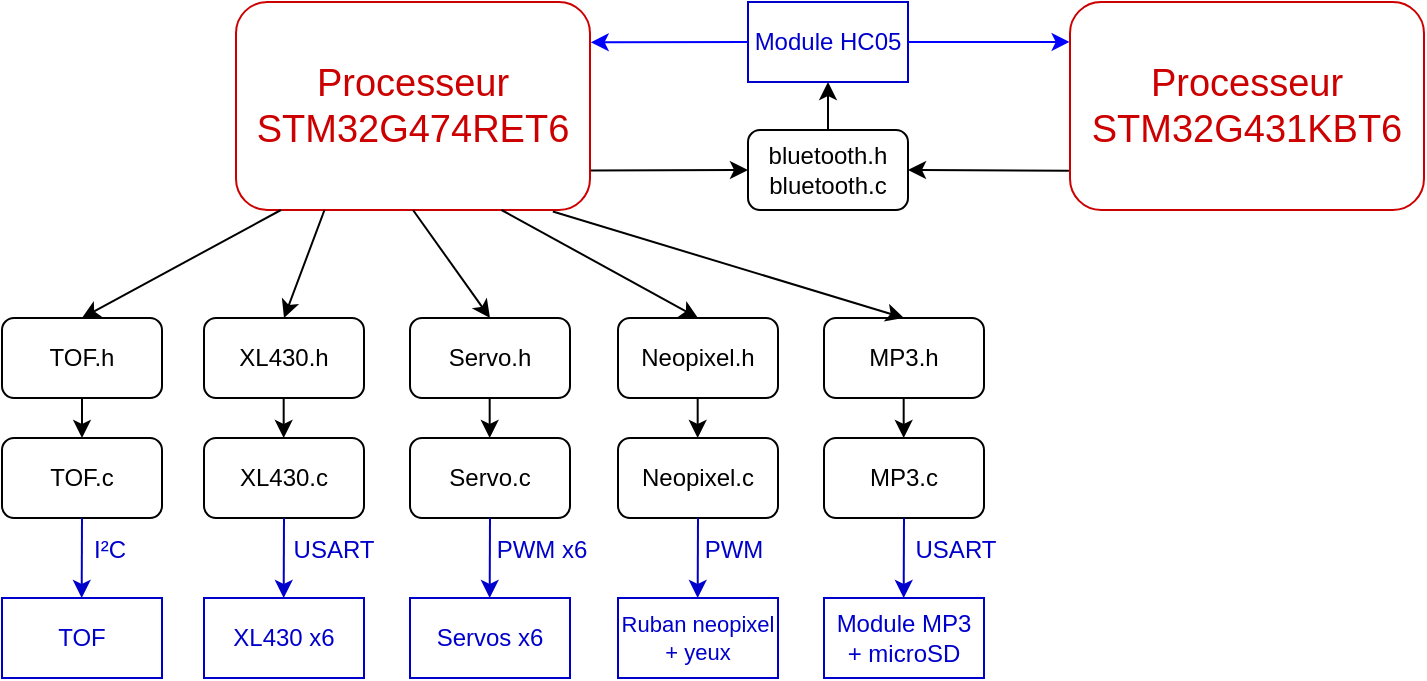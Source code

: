 <mxfile version="26.0.16">
  <diagram name="Page-1" id="YYvOcuvJlGanwff1w4KF">
    <mxGraphModel dx="1190" dy="687" grid="1" gridSize="8" guides="1" tooltips="1" connect="1" arrows="1" fold="1" page="1" pageScale="1" pageWidth="1100" pageHeight="1700" math="0" shadow="0">
      <root>
        <mxCell id="0" />
        <mxCell id="1" parent="0" />
        <mxCell id="335l0VnZli1X-sv9pP9R-2" value="&lt;div style=&quot;font-size: 19px;&quot;&gt;&lt;font style=&quot;font-size: 19px;&quot; color=&quot;#cc0000&quot;&gt;Processeur&lt;/font&gt;&lt;/div&gt;&lt;div style=&quot;font-size: 19px;&quot;&gt;&lt;font style=&quot;font-size: 19px;&quot; color=&quot;#cc0000&quot;&gt;STM32G474RET6&lt;/font&gt;&lt;font style=&quot;font-size: 19px;&quot; color=&quot;#cc0000&quot;&gt;&lt;br&gt;&lt;/font&gt;&lt;/div&gt;" style="rounded=1;whiteSpace=wrap;html=1;strokeColor=#CC0000;" parent="1" vertex="1">
          <mxGeometry x="263" y="112" width="177" height="104" as="geometry" />
        </mxCell>
        <mxCell id="335l0VnZli1X-sv9pP9R-5" value="TOF.h" style="rounded=1;whiteSpace=wrap;html=1;" parent="1" vertex="1">
          <mxGeometry x="146" y="270" width="80" height="40" as="geometry" />
        </mxCell>
        <mxCell id="335l0VnZli1X-sv9pP9R-6" value="TOF.c" style="rounded=1;whiteSpace=wrap;html=1;" parent="1" vertex="1">
          <mxGeometry x="146" y="330" width="80" height="40" as="geometry" />
        </mxCell>
        <mxCell id="335l0VnZli1X-sv9pP9R-7" value="&lt;font color=&quot;#0000cc&quot;&gt;TOF&lt;/font&gt;" style="rounded=0;whiteSpace=wrap;html=1;strokeColor=#0000CC;" parent="1" vertex="1">
          <mxGeometry x="146" y="410" width="80" height="40" as="geometry" />
        </mxCell>
        <mxCell id="335l0VnZli1X-sv9pP9R-8" value="XL430.h" style="rounded=1;whiteSpace=wrap;html=1;" parent="1" vertex="1">
          <mxGeometry x="247" y="270" width="80" height="40" as="geometry" />
        </mxCell>
        <mxCell id="335l0VnZli1X-sv9pP9R-9" value="XL430.c" style="rounded=1;whiteSpace=wrap;html=1;" parent="1" vertex="1">
          <mxGeometry x="247" y="330" width="80" height="40" as="geometry" />
        </mxCell>
        <mxCell id="335l0VnZli1X-sv9pP9R-10" value="&lt;font color=&quot;#0000cc&quot;&gt;XL430 x6&lt;/font&gt;" style="rounded=0;whiteSpace=wrap;html=1;strokeColor=#0000CC;" parent="1" vertex="1">
          <mxGeometry x="247" y="410" width="80" height="40" as="geometry" />
        </mxCell>
        <mxCell id="335l0VnZli1X-sv9pP9R-11" value="Servo.h" style="rounded=1;whiteSpace=wrap;html=1;" parent="1" vertex="1">
          <mxGeometry x="350" y="270" width="80" height="40" as="geometry" />
        </mxCell>
        <mxCell id="335l0VnZli1X-sv9pP9R-12" value="Servo.c" style="rounded=1;whiteSpace=wrap;html=1;" parent="1" vertex="1">
          <mxGeometry x="350" y="330" width="80" height="40" as="geometry" />
        </mxCell>
        <mxCell id="335l0VnZli1X-sv9pP9R-13" value="&lt;font color=&quot;#0000cc&quot;&gt;Servos x6&lt;/font&gt;" style="rounded=0;whiteSpace=wrap;html=1;strokeColor=#0000CC;" parent="1" vertex="1">
          <mxGeometry x="350" y="410" width="80" height="40" as="geometry" />
        </mxCell>
        <mxCell id="335l0VnZli1X-sv9pP9R-14" value="Neopixel.h" style="rounded=1;whiteSpace=wrap;html=1;" parent="1" vertex="1">
          <mxGeometry x="454" y="270" width="80" height="40" as="geometry" />
        </mxCell>
        <mxCell id="335l0VnZli1X-sv9pP9R-15" value="Neopixel.c" style="rounded=1;whiteSpace=wrap;html=1;" parent="1" vertex="1">
          <mxGeometry x="454" y="330" width="80" height="40" as="geometry" />
        </mxCell>
        <mxCell id="335l0VnZli1X-sv9pP9R-16" value="&lt;div style=&quot;font-size: 11px;&quot;&gt;&lt;font style=&quot;font-size: 11px;&quot; color=&quot;#0000cc&quot;&gt;Ruban neopixel&lt;/font&gt;&lt;/div&gt;&lt;div style=&quot;font-size: 11px;&quot;&gt;&lt;font style=&quot;font-size: 11px;&quot; color=&quot;#0000cc&quot;&gt;+ yeux&lt;/font&gt;&lt;font style=&quot;font-size: 11px;&quot;&gt;&lt;br&gt;&lt;/font&gt;&lt;/div&gt;" style="rounded=0;whiteSpace=wrap;html=1;strokeColor=#0000CC;" parent="1" vertex="1">
          <mxGeometry x="454" y="410" width="80" height="40" as="geometry" />
        </mxCell>
        <mxCell id="335l0VnZli1X-sv9pP9R-17" value="MP3.h" style="rounded=1;whiteSpace=wrap;html=1;" parent="1" vertex="1">
          <mxGeometry x="557" y="270" width="80" height="40" as="geometry" />
        </mxCell>
        <mxCell id="335l0VnZli1X-sv9pP9R-18" value="MP3.c" style="rounded=1;whiteSpace=wrap;html=1;" parent="1" vertex="1">
          <mxGeometry x="557" y="330" width="80" height="40" as="geometry" />
        </mxCell>
        <mxCell id="335l0VnZli1X-sv9pP9R-19" value="&lt;div&gt;&lt;font color=&quot;#0000cc&quot;&gt;Module MP3&lt;/font&gt;&lt;/div&gt;&lt;div&gt;&lt;font color=&quot;#0000cc&quot;&gt;+ microSD&lt;/font&gt;&lt;br&gt;&lt;/div&gt;" style="rounded=0;whiteSpace=wrap;html=1;strokeColor=#0000CC;" parent="1" vertex="1">
          <mxGeometry x="557" y="410" width="80" height="40" as="geometry" />
        </mxCell>
        <mxCell id="335l0VnZli1X-sv9pP9R-21" value="" style="endArrow=classic;html=1;rounded=0;entryX=0.5;entryY=0;entryDx=0;entryDy=0;exitX=0.127;exitY=1;exitDx=0;exitDy=0;exitPerimeter=0;" parent="1" source="335l0VnZli1X-sv9pP9R-2" target="335l0VnZli1X-sv9pP9R-5" edge="1">
          <mxGeometry width="50" height="50" relative="1" as="geometry">
            <mxPoint x="460" y="320" as="sourcePoint" />
            <mxPoint x="510" y="270" as="targetPoint" />
          </mxGeometry>
        </mxCell>
        <mxCell id="335l0VnZli1X-sv9pP9R-22" value="" style="endArrow=classic;html=1;rounded=0;entryX=0.5;entryY=0;entryDx=0;entryDy=0;exitX=0.25;exitY=1;exitDx=0;exitDy=0;" parent="1" source="335l0VnZli1X-sv9pP9R-2" target="335l0VnZli1X-sv9pP9R-8" edge="1">
          <mxGeometry width="50" height="50" relative="1" as="geometry">
            <mxPoint x="350" y="220" as="sourcePoint" />
            <mxPoint x="510" y="270" as="targetPoint" />
          </mxGeometry>
        </mxCell>
        <mxCell id="335l0VnZli1X-sv9pP9R-23" value="" style="endArrow=classic;html=1;rounded=0;entryX=0.5;entryY=0;entryDx=0;entryDy=0;exitX=0.5;exitY=1;exitDx=0;exitDy=0;" parent="1" source="335l0VnZli1X-sv9pP9R-2" target="335l0VnZli1X-sv9pP9R-11" edge="1">
          <mxGeometry width="50" height="50" relative="1" as="geometry">
            <mxPoint x="460" y="320" as="sourcePoint" />
            <mxPoint x="510" y="270" as="targetPoint" />
          </mxGeometry>
        </mxCell>
        <mxCell id="335l0VnZli1X-sv9pP9R-24" value="" style="endArrow=classic;html=1;rounded=0;entryX=0.5;entryY=0;entryDx=0;entryDy=0;exitX=0.75;exitY=1;exitDx=0;exitDy=0;" parent="1" source="335l0VnZli1X-sv9pP9R-2" target="335l0VnZli1X-sv9pP9R-14" edge="1">
          <mxGeometry width="50" height="50" relative="1" as="geometry">
            <mxPoint x="460" y="320" as="sourcePoint" />
            <mxPoint x="510" y="270" as="targetPoint" />
          </mxGeometry>
        </mxCell>
        <mxCell id="335l0VnZli1X-sv9pP9R-25" value="" style="endArrow=classic;html=1;rounded=0;entryX=0.5;entryY=0;entryDx=0;entryDy=0;exitX=0.895;exitY=1.007;exitDx=0;exitDy=0;exitPerimeter=0;" parent="1" source="335l0VnZli1X-sv9pP9R-2" target="335l0VnZli1X-sv9pP9R-17" edge="1">
          <mxGeometry width="50" height="50" relative="1" as="geometry">
            <mxPoint x="460" y="320" as="sourcePoint" />
            <mxPoint x="510" y="270" as="targetPoint" />
          </mxGeometry>
        </mxCell>
        <mxCell id="335l0VnZli1X-sv9pP9R-26" value="" style="endArrow=classic;html=1;rounded=0;entryX=0.5;entryY=0;entryDx=0;entryDy=0;exitX=0.5;exitY=1;exitDx=0;exitDy=0;" parent="1" source="335l0VnZli1X-sv9pP9R-5" target="335l0VnZli1X-sv9pP9R-6" edge="1">
          <mxGeometry width="50" height="50" relative="1" as="geometry">
            <mxPoint x="446" y="340" as="sourcePoint" />
            <mxPoint x="496" y="290" as="targetPoint" />
          </mxGeometry>
        </mxCell>
        <mxCell id="335l0VnZli1X-sv9pP9R-27" value="" style="endArrow=classic;html=1;rounded=0;entryX=0.5;entryY=0;entryDx=0;entryDy=0;exitX=0.5;exitY=1;exitDx=0;exitDy=0;" parent="1" edge="1">
          <mxGeometry width="50" height="50" relative="1" as="geometry">
            <mxPoint x="286.84" y="310" as="sourcePoint" />
            <mxPoint x="286.84" y="330" as="targetPoint" />
          </mxGeometry>
        </mxCell>
        <mxCell id="335l0VnZli1X-sv9pP9R-28" value="" style="endArrow=classic;html=1;rounded=0;entryX=0.5;entryY=0;entryDx=0;entryDy=0;exitX=0.5;exitY=1;exitDx=0;exitDy=0;" parent="1" edge="1">
          <mxGeometry width="50" height="50" relative="1" as="geometry">
            <mxPoint x="389.84" y="310" as="sourcePoint" />
            <mxPoint x="389.84" y="330" as="targetPoint" />
          </mxGeometry>
        </mxCell>
        <mxCell id="335l0VnZli1X-sv9pP9R-29" value="" style="endArrow=classic;html=1;rounded=0;entryX=0.5;entryY=0;entryDx=0;entryDy=0;exitX=0.5;exitY=1;exitDx=0;exitDy=0;" parent="1" edge="1">
          <mxGeometry width="50" height="50" relative="1" as="geometry">
            <mxPoint x="493.84" y="310" as="sourcePoint" />
            <mxPoint x="493.84" y="330" as="targetPoint" />
          </mxGeometry>
        </mxCell>
        <mxCell id="335l0VnZli1X-sv9pP9R-30" value="" style="endArrow=classic;html=1;rounded=0;entryX=0.5;entryY=0;entryDx=0;entryDy=0;exitX=0.5;exitY=1;exitDx=0;exitDy=0;" parent="1" edge="1">
          <mxGeometry width="50" height="50" relative="1" as="geometry">
            <mxPoint x="596.84" y="310" as="sourcePoint" />
            <mxPoint x="596.84" y="330" as="targetPoint" />
          </mxGeometry>
        </mxCell>
        <mxCell id="335l0VnZli1X-sv9pP9R-31" value="" style="endArrow=classic;html=1;rounded=0;entryX=0.5;entryY=0;entryDx=0;entryDy=0;exitX=0.5;exitY=1;exitDx=0;exitDy=0;strokeColor=#0000CC;" parent="1" source="335l0VnZli1X-sv9pP9R-6" edge="1">
          <mxGeometry width="50" height="50" relative="1" as="geometry">
            <mxPoint x="185.84" y="390" as="sourcePoint" />
            <mxPoint x="185.84" y="410" as="targetPoint" />
          </mxGeometry>
        </mxCell>
        <mxCell id="335l0VnZli1X-sv9pP9R-32" value="" style="endArrow=classic;html=1;rounded=0;entryX=0.5;entryY=0;entryDx=0;entryDy=0;exitX=0.5;exitY=1;exitDx=0;exitDy=0;strokeColor=#0000CC;" parent="1" edge="1">
          <mxGeometry width="50" height="50" relative="1" as="geometry">
            <mxPoint x="287" y="370" as="sourcePoint" />
            <mxPoint x="286.84" y="410" as="targetPoint" />
          </mxGeometry>
        </mxCell>
        <mxCell id="335l0VnZli1X-sv9pP9R-33" value="" style="endArrow=classic;html=1;rounded=0;entryX=0.5;entryY=0;entryDx=0;entryDy=0;exitX=0.5;exitY=1;exitDx=0;exitDy=0;strokeColor=#0000CC;" parent="1" edge="1">
          <mxGeometry width="50" height="50" relative="1" as="geometry">
            <mxPoint x="390" y="370" as="sourcePoint" />
            <mxPoint x="389.84" y="410" as="targetPoint" />
          </mxGeometry>
        </mxCell>
        <mxCell id="335l0VnZli1X-sv9pP9R-34" value="" style="endArrow=classic;html=1;rounded=0;entryX=0.5;entryY=0;entryDx=0;entryDy=0;exitX=0.5;exitY=1;exitDx=0;exitDy=0;strokeColor=#0000CC;" parent="1" edge="1">
          <mxGeometry width="50" height="50" relative="1" as="geometry">
            <mxPoint x="494" y="370" as="sourcePoint" />
            <mxPoint x="493.84" y="410" as="targetPoint" />
          </mxGeometry>
        </mxCell>
        <mxCell id="335l0VnZli1X-sv9pP9R-35" value="" style="endArrow=classic;html=1;rounded=0;entryX=0.5;entryY=0;entryDx=0;entryDy=0;exitX=0.5;exitY=1;exitDx=0;exitDy=0;strokeColor=#0000CC;" parent="1" edge="1">
          <mxGeometry width="50" height="50" relative="1" as="geometry">
            <mxPoint x="597" y="370" as="sourcePoint" />
            <mxPoint x="596.84" y="410" as="targetPoint" />
          </mxGeometry>
        </mxCell>
        <mxCell id="335l0VnZli1X-sv9pP9R-36" value="&lt;font color=&quot;#0000cc&quot;&gt;I²C&lt;/font&gt;" style="text;html=1;align=center;verticalAlign=middle;whiteSpace=wrap;rounded=0;" parent="1" vertex="1">
          <mxGeometry x="180" y="376" width="40" height="20" as="geometry" />
        </mxCell>
        <mxCell id="335l0VnZli1X-sv9pP9R-37" value="&lt;font color=&quot;#0000cc&quot;&gt;USART&lt;/font&gt;" style="text;html=1;align=center;verticalAlign=middle;whiteSpace=wrap;rounded=0;" parent="1" vertex="1">
          <mxGeometry x="292" y="376" width="40" height="20" as="geometry" />
        </mxCell>
        <mxCell id="335l0VnZli1X-sv9pP9R-38" value="&lt;font color=&quot;#0000cc&quot;&gt;PWM x6&lt;/font&gt;" style="text;html=1;align=center;verticalAlign=middle;whiteSpace=wrap;rounded=0;" parent="1" vertex="1">
          <mxGeometry x="392" y="376" width="48" height="20" as="geometry" />
        </mxCell>
        <mxCell id="335l0VnZli1X-sv9pP9R-40" value="&lt;font color=&quot;#0000cc&quot;&gt;PWM&lt;/font&gt;" style="text;html=1;align=center;verticalAlign=middle;whiteSpace=wrap;rounded=0;" parent="1" vertex="1">
          <mxGeometry x="488" y="376" width="48" height="20" as="geometry" />
        </mxCell>
        <mxCell id="335l0VnZli1X-sv9pP9R-41" value="&lt;font color=&quot;#0000cc&quot;&gt;USART&lt;/font&gt;" style="text;html=1;align=center;verticalAlign=middle;whiteSpace=wrap;rounded=0;" parent="1" vertex="1">
          <mxGeometry x="599" y="376" width="48" height="20" as="geometry" />
        </mxCell>
        <mxCell id="iYoyCgassoTn2LvYQuii-1" value="&lt;div style=&quot;font-size: 19px;&quot;&gt;&lt;font style=&quot;font-size: 19px;&quot; color=&quot;#cc0000&quot;&gt;Processeur&lt;/font&gt;&lt;/div&gt;&lt;div style=&quot;font-size: 19px;&quot;&gt;&lt;font style=&quot;font-size: 19px;&quot; color=&quot;#cc0000&quot;&gt;STM32G431KBT6&lt;/font&gt;&lt;font style=&quot;font-size: 19px;&quot; color=&quot;#cc0000&quot;&gt;&lt;br&gt;&lt;/font&gt;&lt;/div&gt;" style="rounded=1;whiteSpace=wrap;html=1;strokeColor=#CC0000;" vertex="1" parent="1">
          <mxGeometry x="680" y="112" width="177" height="104" as="geometry" />
        </mxCell>
        <mxCell id="iYoyCgassoTn2LvYQuii-2" value="&lt;font color=&quot;#0000cc&quot;&gt;Module HC05&lt;/font&gt;" style="rounded=0;whiteSpace=wrap;html=1;strokeColor=#0000CC;" vertex="1" parent="1">
          <mxGeometry x="519" y="112" width="80" height="40" as="geometry" />
        </mxCell>
        <mxCell id="iYoyCgassoTn2LvYQuii-3" value="" style="endArrow=classic;html=1;rounded=0;exitX=1;exitY=0.5;exitDx=0;exitDy=0;entryX=-0.001;entryY=0.192;entryDx=0;entryDy=0;entryPerimeter=0;strokeColor=#0000FF;" edge="1" parent="1" source="iYoyCgassoTn2LvYQuii-2" target="iYoyCgassoTn2LvYQuii-1">
          <mxGeometry width="50" height="50" relative="1" as="geometry">
            <mxPoint x="664" y="338" as="sourcePoint" />
            <mxPoint x="714" y="288" as="targetPoint" />
          </mxGeometry>
        </mxCell>
        <mxCell id="iYoyCgassoTn2LvYQuii-4" value="" style="endArrow=classic;html=1;rounded=0;exitX=0;exitY=0.5;exitDx=0;exitDy=0;strokeColor=#0000FF;entryX=1.002;entryY=0.194;entryDx=0;entryDy=0;entryPerimeter=0;" edge="1" parent="1" source="iYoyCgassoTn2LvYQuii-2" target="335l0VnZli1X-sv9pP9R-2">
          <mxGeometry width="50" height="50" relative="1" as="geometry">
            <mxPoint x="488" y="258" as="sourcePoint" />
            <mxPoint x="440" y="132" as="targetPoint" />
          </mxGeometry>
        </mxCell>
        <mxCell id="iYoyCgassoTn2LvYQuii-5" value="&lt;div&gt;bluetooth.h&lt;/div&gt;&lt;div&gt;bluetooth.c&lt;/div&gt;" style="rounded=1;whiteSpace=wrap;html=1;" vertex="1" parent="1">
          <mxGeometry x="519" y="176" width="80" height="40" as="geometry" />
        </mxCell>
        <mxCell id="iYoyCgassoTn2LvYQuii-7" value="" style="endArrow=classic;html=1;rounded=0;entryX=0;entryY=0.5;entryDx=0;entryDy=0;exitX=1.002;exitY=0.81;exitDx=0;exitDy=0;exitPerimeter=0;" edge="1" parent="1" source="335l0VnZli1X-sv9pP9R-2" target="iYoyCgassoTn2LvYQuii-5">
          <mxGeometry width="50" height="50" relative="1" as="geometry">
            <mxPoint x="441" y="200" as="sourcePoint" />
            <mxPoint x="570" y="144" as="targetPoint" />
          </mxGeometry>
        </mxCell>
        <mxCell id="iYoyCgassoTn2LvYQuii-8" value="" style="endArrow=classic;html=1;rounded=0;entryX=1;entryY=0.5;entryDx=0;entryDy=0;exitX=-0.003;exitY=0.811;exitDx=0;exitDy=0;exitPerimeter=0;" edge="1" parent="1" source="iYoyCgassoTn2LvYQuii-1" target="iYoyCgassoTn2LvYQuii-5">
          <mxGeometry width="50" height="50" relative="1" as="geometry">
            <mxPoint x="688" y="224" as="sourcePoint" />
            <mxPoint x="642" y="168" as="targetPoint" />
          </mxGeometry>
        </mxCell>
        <mxCell id="iYoyCgassoTn2LvYQuii-9" value="" style="endArrow=classic;html=1;rounded=0;entryX=0.5;entryY=1;entryDx=0;entryDy=0;exitX=0.5;exitY=0;exitDx=0;exitDy=0;" edge="1" parent="1" source="iYoyCgassoTn2LvYQuii-5" target="iYoyCgassoTn2LvYQuii-2">
          <mxGeometry width="50" height="50" relative="1" as="geometry">
            <mxPoint x="584" y="210" as="sourcePoint" />
            <mxPoint x="634" y="160" as="targetPoint" />
          </mxGeometry>
        </mxCell>
      </root>
    </mxGraphModel>
  </diagram>
</mxfile>
